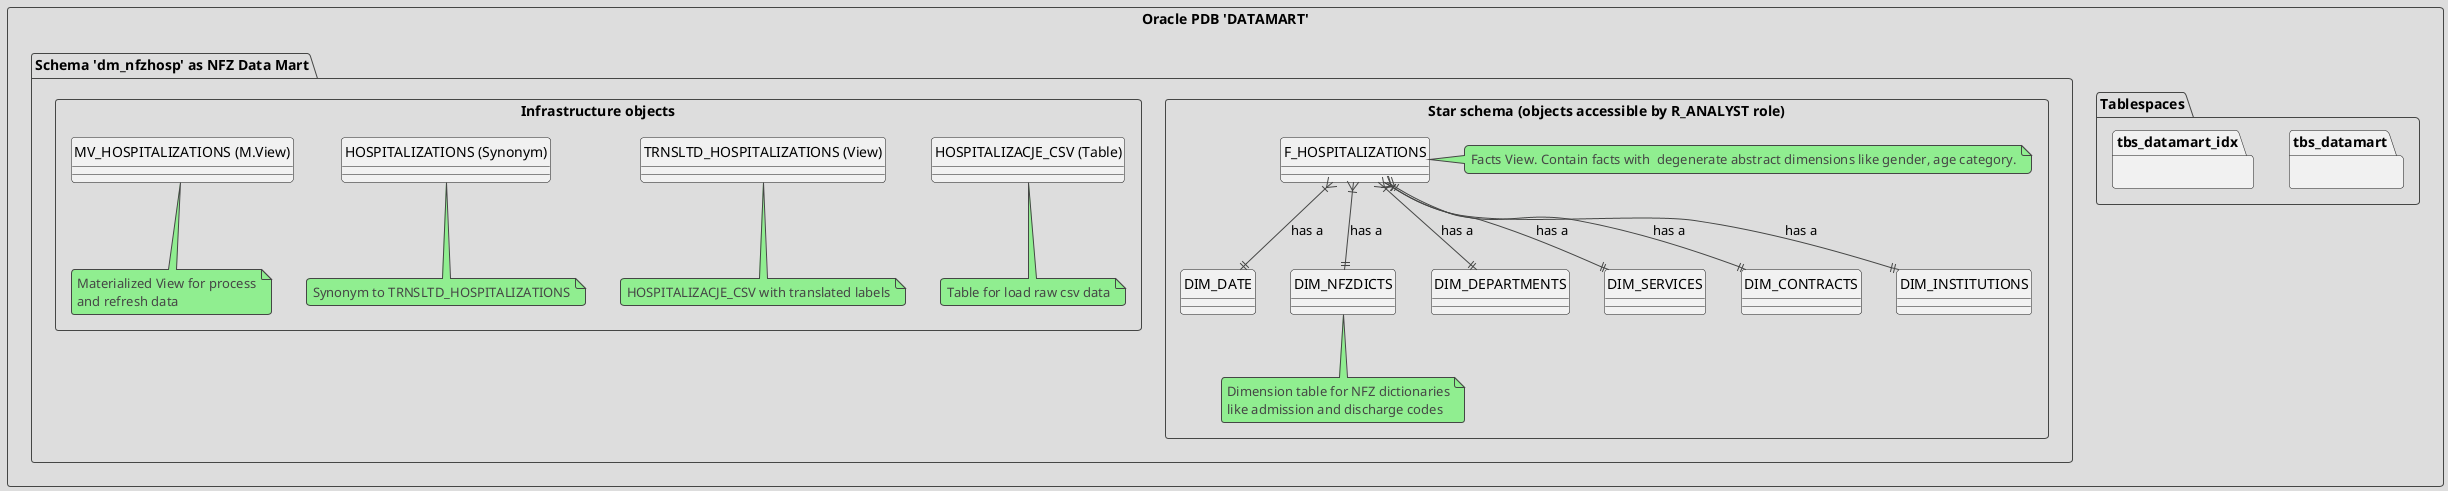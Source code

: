 @startuml
!theme toy
' configuration
hide circle

package "Oracle PDB 'DATAMART'" as schema <<Rectangle>> {

' Define tablespaces outside the schema
package "Tablespaces" as tbs {
package tbs_datamart{}
package tbs_datamart_idx{}
}

package "Schema 'dm_nfzhosp' as NFZ Data Mart" as schema {
package "Star schema (objects accessible by R_ANALYST role)"<<Rectangle>>{

entity "F_HOSPITALIZATIONS" as f_hosps {
}
note right of f_hosps 
  Facts View. Contain facts with  degenerate abstract dimensions like gender, age category.
end note

entity "DIM_DATE" as dim_date{
}

entity "DIM_NFZDICTS" as dim_nfzdicts{
}
note bottom of dim_nfzdicts
Dimension table for NFZ dictionaries
like admission and discharge codes
end note

entity "DIM_DEPARTMENTS" as DIM_DEPARTMENTS{
}


entity "DIM_SERVICES" as DIM_SERVICES{
}


entity "DIM_CONTRACTS" as DIM_CONTRACTS{
}


entity "DIM_INSTITUTIONS" as DIM_INSTITUTIONS{
}

}
' end of package

package "Infrastructure objects"<<Rectangle>>{

entity "HOSPITALIZACJE_CSV (Table)" as hosp_csv{
}
note bottom of hosp_csv
  Table for load raw csv data
end note

entity "TRNSLTD_HOSPITALIZATIONS (View)" as TRNSLTD_HOSPITALIZATIONS{
}
note bottom of TRNSLTD_HOSPITALIZATIONS
  HOSPITALIZACJE_CSV with translated labels
end note

entity "HOSPITALIZATIONS (Synonym)" as hospitalizations{
}
note bottom of hospitalizations
   Synonym to TRNSLTD_HOSPITALIZATIONS
end note


entity "MV_HOSPITALIZATIONS (M.View)" as mv_hosp{
}

note bottom of mv_hosp
  Materialized View for process
  and refresh data
end note

}
}

f_hosps }|--|| dim_date : "has a"
f_hosps }|--|| dim_nfzdicts : "has a"
f_hosps }|--|| DIM_SERVICES : "has a"
f_hosps }|--|| DIM_CONTRACTS : "has a"
f_hosps }|--|| DIM_DEPARTMENTS : "has a"
f_hosps }|--|| DIM_INSTITUTIONS : "has a"
@enduml